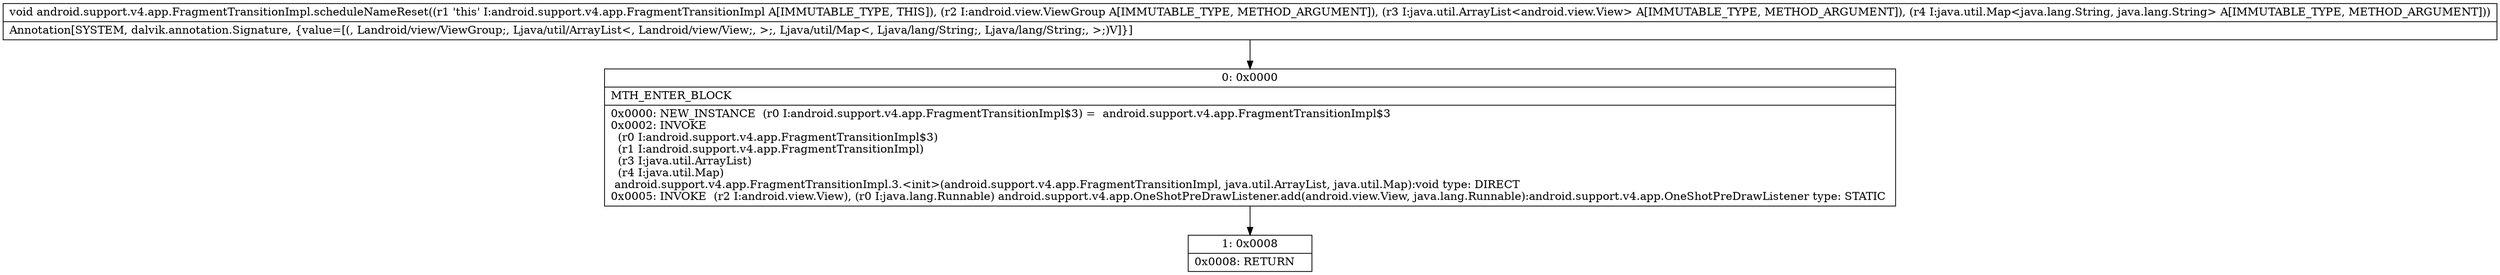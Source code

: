 digraph "CFG forandroid.support.v4.app.FragmentTransitionImpl.scheduleNameReset(Landroid\/view\/ViewGroup;Ljava\/util\/ArrayList;Ljava\/util\/Map;)V" {
Node_0 [shape=record,label="{0\:\ 0x0000|MTH_ENTER_BLOCK\l|0x0000: NEW_INSTANCE  (r0 I:android.support.v4.app.FragmentTransitionImpl$3) =  android.support.v4.app.FragmentTransitionImpl$3 \l0x0002: INVOKE  \l  (r0 I:android.support.v4.app.FragmentTransitionImpl$3)\l  (r1 I:android.support.v4.app.FragmentTransitionImpl)\l  (r3 I:java.util.ArrayList)\l  (r4 I:java.util.Map)\l android.support.v4.app.FragmentTransitionImpl.3.\<init\>(android.support.v4.app.FragmentTransitionImpl, java.util.ArrayList, java.util.Map):void type: DIRECT \l0x0005: INVOKE  (r2 I:android.view.View), (r0 I:java.lang.Runnable) android.support.v4.app.OneShotPreDrawListener.add(android.view.View, java.lang.Runnable):android.support.v4.app.OneShotPreDrawListener type: STATIC \l}"];
Node_1 [shape=record,label="{1\:\ 0x0008|0x0008: RETURN   \l}"];
MethodNode[shape=record,label="{void android.support.v4.app.FragmentTransitionImpl.scheduleNameReset((r1 'this' I:android.support.v4.app.FragmentTransitionImpl A[IMMUTABLE_TYPE, THIS]), (r2 I:android.view.ViewGroup A[IMMUTABLE_TYPE, METHOD_ARGUMENT]), (r3 I:java.util.ArrayList\<android.view.View\> A[IMMUTABLE_TYPE, METHOD_ARGUMENT]), (r4 I:java.util.Map\<java.lang.String, java.lang.String\> A[IMMUTABLE_TYPE, METHOD_ARGUMENT]))  | Annotation[SYSTEM, dalvik.annotation.Signature, \{value=[(, Landroid\/view\/ViewGroup;, Ljava\/util\/ArrayList\<, Landroid\/view\/View;, \>;, Ljava\/util\/Map\<, Ljava\/lang\/String;, Ljava\/lang\/String;, \>;)V]\}]\l}"];
MethodNode -> Node_0;
Node_0 -> Node_1;
}

